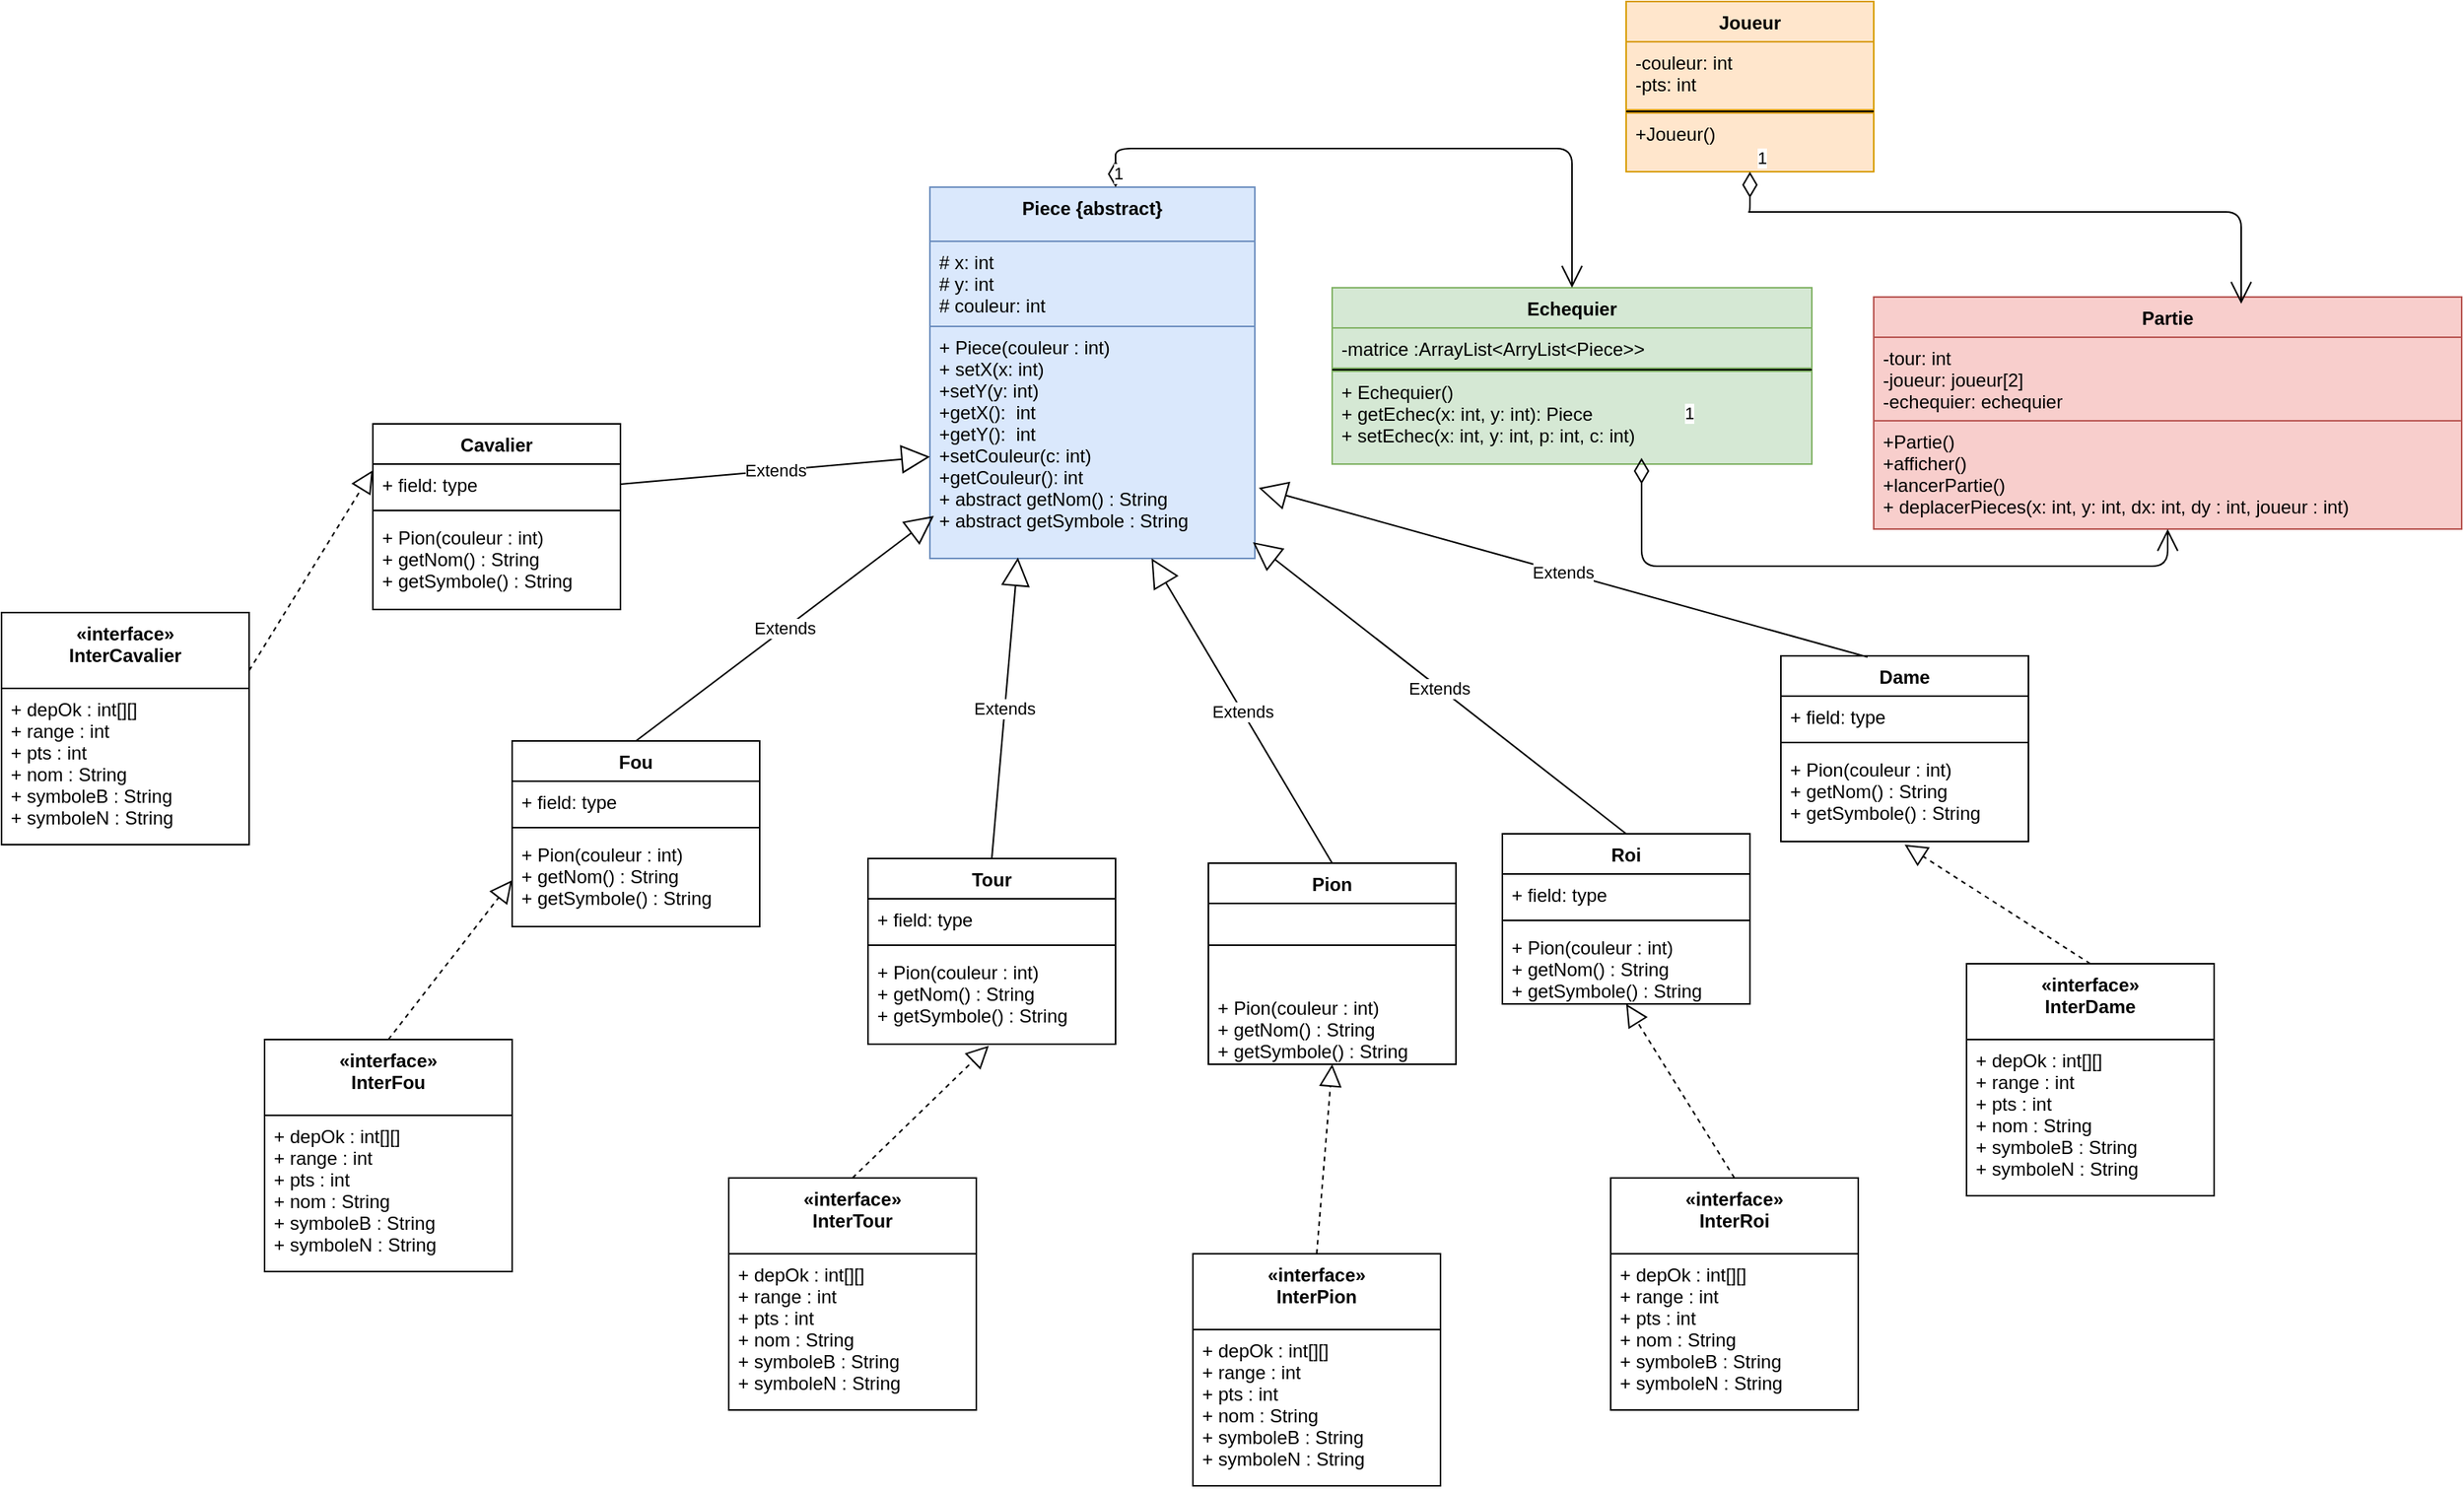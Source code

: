 <mxfile version="10.7.3" type="device"><diagram id="VFJ8gWH4KYKqr8V_xWAX" name="Page-1"><mxGraphModel dx="2950" dy="1240" grid="1" gridSize="10" guides="1" tooltips="1" connect="1" arrows="1" fold="1" page="1" pageScale="1" pageWidth="850" pageHeight="1100" math="0" shadow="0"><root><mxCell id="0"/><mxCell id="1" parent="0"/><mxCell id="o99wptSiuyqFiOINW1Ns-1" value="Piece {abstract}" style="swimlane;fontStyle=1;align=center;verticalAlign=top;childLayout=stackLayout;horizontal=1;startSize=35;horizontalStack=0;resizeParent=1;resizeParentMax=0;resizeLast=0;collapsible=1;marginBottom=0;fillColor=#dae8fc;strokeColor=#6c8ebf;" parent="1" vertex="1"><mxGeometry x="260" y="125" width="210" height="240" as="geometry"><mxRectangle x="300" y="175" width="60" height="26" as="alternateBounds"/></mxGeometry></mxCell><mxCell id="o99wptSiuyqFiOINW1Ns-2" value="# x: int&#xA;# y: int&#xA;# couleur: int" style="text;strokeColor=#6c8ebf;fillColor=#dae8fc;align=left;verticalAlign=top;spacingLeft=4;spacingRight=4;overflow=hidden;rotatable=0;points=[[0,0.5],[1,0.5]];portConstraint=eastwest;" parent="o99wptSiuyqFiOINW1Ns-1" vertex="1"><mxGeometry y="35" width="210" height="55" as="geometry"/></mxCell><mxCell id="o99wptSiuyqFiOINW1Ns-3" value="" style="line;strokeWidth=1;fillColor=#dae8fc;align=left;verticalAlign=middle;spacingTop=-1;spacingLeft=3;spacingRight=3;rotatable=0;labelPosition=right;points=[];portConstraint=eastwest;strokeColor=#6c8ebf;" parent="o99wptSiuyqFiOINW1Ns-1" vertex="1"><mxGeometry y="90" width="210" as="geometry"/></mxCell><mxCell id="o99wptSiuyqFiOINW1Ns-4" value="+ Piece(couleur : int)&#xA;+ setX(x: int)&#xA;+setY(y: int)&#xA;+getX():  int&#xA;+getY():  int&#xA;+setCouleur(c: int)&#xA;+getCouleur(): int&#xA;+ abstract getNom() : String&#xA;+ abstract getSymbole : String&#xA;" style="text;strokeColor=#6c8ebf;fillColor=#dae8fc;align=left;verticalAlign=top;spacingLeft=4;spacingRight=4;overflow=hidden;rotatable=0;points=[[0,0.5],[1,0.5]];portConstraint=eastwest;" parent="o99wptSiuyqFiOINW1Ns-1" vertex="1"><mxGeometry y="90" width="210" height="150" as="geometry"/></mxCell><mxCell id="o99wptSiuyqFiOINW1Ns-5" value="Echequier" style="swimlane;fontStyle=1;align=center;verticalAlign=top;childLayout=stackLayout;horizontal=1;startSize=26;horizontalStack=0;resizeParent=1;resizeParentMax=0;resizeLast=0;collapsible=1;marginBottom=0;fillColor=#d5e8d4;strokeColor=#82b366;" parent="1" vertex="1"><mxGeometry x="520" y="190" width="310" height="114" as="geometry"/></mxCell><mxCell id="o99wptSiuyqFiOINW1Ns-6" value="-matrice :ArrayList&lt;ArryList&lt;Piece&gt;&gt;" style="text;strokeColor=#82b366;fillColor=#d5e8d4;align=left;verticalAlign=top;spacingLeft=4;spacingRight=4;overflow=hidden;rotatable=0;points=[[0,0.5],[1,0.5]];portConstraint=eastwest;" parent="o99wptSiuyqFiOINW1Ns-5" vertex="1"><mxGeometry y="26" width="310" height="26" as="geometry"/></mxCell><mxCell id="o99wptSiuyqFiOINW1Ns-7" value="" style="line;strokeWidth=1;fillColor=none;align=left;verticalAlign=middle;spacingTop=-1;spacingLeft=3;spacingRight=3;rotatable=0;labelPosition=right;points=[];portConstraint=eastwest;" parent="o99wptSiuyqFiOINW1Ns-5" vertex="1"><mxGeometry y="52" width="310" height="2" as="geometry"/></mxCell><mxCell id="o99wptSiuyqFiOINW1Ns-8" value="+ Echequier()&#xA;+ getEchec(x: int, y: int): Piece&#xA;+ setEchec(x: int, y: int, p: int, c: int)&#xA;&#xA;&#xA;" style="text;strokeColor=#82b366;fillColor=#d5e8d4;align=left;verticalAlign=top;spacingLeft=4;spacingRight=4;overflow=hidden;rotatable=0;points=[[0,0.5],[1,0.5]];portConstraint=eastwest;" parent="o99wptSiuyqFiOINW1Ns-5" vertex="1"><mxGeometry y="54" width="310" height="60" as="geometry"/></mxCell><mxCell id="o99wptSiuyqFiOINW1Ns-9" value="Partie&#xA;" style="swimlane;fontStyle=1;align=center;verticalAlign=top;childLayout=stackLayout;horizontal=1;startSize=26;horizontalStack=0;resizeParent=1;resizeParentMax=0;resizeLast=0;collapsible=1;marginBottom=0;fillColor=#f8cecc;strokeColor=#b85450;" parent="1" vertex="1"><mxGeometry x="870" y="196" width="380" height="150" as="geometry"/></mxCell><mxCell id="o99wptSiuyqFiOINW1Ns-10" value="-tour: int&#xA;-joueur: joueur[2]&#xA;-echequier: echequier&#xA;" style="text;strokeColor=#b85450;fillColor=#f8cecc;align=left;verticalAlign=top;spacingLeft=4;spacingRight=4;overflow=hidden;rotatable=0;points=[[0,0.5],[1,0.5]];portConstraint=eastwest;" parent="o99wptSiuyqFiOINW1Ns-9" vertex="1"><mxGeometry y="26" width="380" height="54" as="geometry"/></mxCell><mxCell id="o99wptSiuyqFiOINW1Ns-11" value="" style="line;strokeWidth=1;fillColor=none;align=left;verticalAlign=middle;spacingTop=-1;spacingLeft=3;spacingRight=3;rotatable=0;labelPosition=right;points=[];portConstraint=eastwest;" parent="o99wptSiuyqFiOINW1Ns-9" vertex="1"><mxGeometry y="80" width="380" as="geometry"/></mxCell><mxCell id="o99wptSiuyqFiOINW1Ns-12" value="+Partie()&#xA;+afficher()&#xA;+lancerPartie()&#xA;+ deplacerPieces(x: int, y: int, dx: int, dy : int, joueur : int)&#xA;" style="text;strokeColor=#b85450;fillColor=#f8cecc;align=left;verticalAlign=top;spacingLeft=4;spacingRight=4;overflow=hidden;rotatable=0;points=[[0,0.5],[1,0.5]];portConstraint=eastwest;" parent="o99wptSiuyqFiOINW1Ns-9" vertex="1"><mxGeometry y="80" width="380" height="70" as="geometry"/></mxCell><mxCell id="o99wptSiuyqFiOINW1Ns-13" value="Joueur" style="swimlane;fontStyle=1;align=center;verticalAlign=top;childLayout=stackLayout;horizontal=1;startSize=26;horizontalStack=0;resizeParent=1;resizeParentMax=0;resizeLast=0;collapsible=1;marginBottom=0;fillColor=#ffe6cc;strokeColor=#d79b00;" parent="1" vertex="1"><mxGeometry x="710" y="5" width="160" height="110" as="geometry"/></mxCell><mxCell id="o99wptSiuyqFiOINW1Ns-14" value="-couleur: int&#xA;-pts: int&#xA;" style="text;strokeColor=#d79b00;fillColor=#ffe6cc;align=left;verticalAlign=top;spacingLeft=4;spacingRight=4;overflow=hidden;rotatable=0;points=[[0,0.5],[1,0.5]];portConstraint=eastwest;" parent="o99wptSiuyqFiOINW1Ns-13" vertex="1"><mxGeometry y="26" width="160" height="44" as="geometry"/></mxCell><mxCell id="o99wptSiuyqFiOINW1Ns-15" value="" style="line;strokeWidth=1;fillColor=none;align=left;verticalAlign=middle;spacingTop=-1;spacingLeft=3;spacingRight=3;rotatable=0;labelPosition=right;points=[];portConstraint=eastwest;" parent="o99wptSiuyqFiOINW1Ns-13" vertex="1"><mxGeometry y="70" width="160" height="2" as="geometry"/></mxCell><mxCell id="o99wptSiuyqFiOINW1Ns-16" value="+Joueur()" style="text;strokeColor=#d79b00;fillColor=#ffe6cc;align=left;verticalAlign=top;spacingLeft=4;spacingRight=4;overflow=hidden;rotatable=0;points=[[0,0.5],[1,0.5]];portConstraint=eastwest;" parent="o99wptSiuyqFiOINW1Ns-13" vertex="1"><mxGeometry y="72" width="160" height="38" as="geometry"/></mxCell><mxCell id="o99wptSiuyqFiOINW1Ns-17" value="Fou" style="swimlane;fontStyle=1;align=center;verticalAlign=top;childLayout=stackLayout;horizontal=1;startSize=26;horizontalStack=0;resizeParent=1;resizeParentMax=0;resizeLast=0;collapsible=1;marginBottom=0;" parent="1" vertex="1"><mxGeometry x="-10" y="483" width="160" height="120" as="geometry"/></mxCell><mxCell id="o99wptSiuyqFiOINW1Ns-18" value="+ field: type" style="text;strokeColor=none;fillColor=none;align=left;verticalAlign=top;spacingLeft=4;spacingRight=4;overflow=hidden;rotatable=0;points=[[0,0.5],[1,0.5]];portConstraint=eastwest;" parent="o99wptSiuyqFiOINW1Ns-17" vertex="1"><mxGeometry y="26" width="160" height="26" as="geometry"/></mxCell><mxCell id="o99wptSiuyqFiOINW1Ns-19" value="" style="line;strokeWidth=1;fillColor=none;align=left;verticalAlign=middle;spacingTop=-1;spacingLeft=3;spacingRight=3;rotatable=0;labelPosition=right;points=[];portConstraint=eastwest;" parent="o99wptSiuyqFiOINW1Ns-17" vertex="1"><mxGeometry y="52" width="160" height="8" as="geometry"/></mxCell><mxCell id="o99wptSiuyqFiOINW1Ns-20" value="+ Pion(couleur : int)&#xA;+ getNom() : String&#xA;+ getSymbole() : String&#xA;" style="text;strokeColor=none;fillColor=none;align=left;verticalAlign=top;spacingLeft=4;spacingRight=4;overflow=hidden;rotatable=0;points=[[0,0.5],[1,0.5]];portConstraint=eastwest;" parent="o99wptSiuyqFiOINW1Ns-17" vertex="1"><mxGeometry y="60" width="160" height="60" as="geometry"/></mxCell><mxCell id="o99wptSiuyqFiOINW1Ns-21" value="Tour&#xA;" style="swimlane;fontStyle=1;align=center;verticalAlign=top;childLayout=stackLayout;horizontal=1;startSize=26;horizontalStack=0;resizeParent=1;resizeParentMax=0;resizeLast=0;collapsible=1;marginBottom=0;" parent="1" vertex="1"><mxGeometry x="220" y="559" width="160" height="120" as="geometry"/></mxCell><mxCell id="o99wptSiuyqFiOINW1Ns-22" value="+ field: type" style="text;strokeColor=none;fillColor=none;align=left;verticalAlign=top;spacingLeft=4;spacingRight=4;overflow=hidden;rotatable=0;points=[[0,0.5],[1,0.5]];portConstraint=eastwest;" parent="o99wptSiuyqFiOINW1Ns-21" vertex="1"><mxGeometry y="26" width="160" height="26" as="geometry"/></mxCell><mxCell id="o99wptSiuyqFiOINW1Ns-23" value="" style="line;strokeWidth=1;fillColor=none;align=left;verticalAlign=middle;spacingTop=-1;spacingLeft=3;spacingRight=3;rotatable=0;labelPosition=right;points=[];portConstraint=eastwest;" parent="o99wptSiuyqFiOINW1Ns-21" vertex="1"><mxGeometry y="52" width="160" height="8" as="geometry"/></mxCell><mxCell id="o99wptSiuyqFiOINW1Ns-24" value="+ Pion(couleur : int)&#xA;+ getNom() : String&#xA;+ getSymbole() : String&#xA;" style="text;strokeColor=none;fillColor=none;align=left;verticalAlign=top;spacingLeft=4;spacingRight=4;overflow=hidden;rotatable=0;points=[[0,0.5],[1,0.5]];portConstraint=eastwest;" parent="o99wptSiuyqFiOINW1Ns-21" vertex="1"><mxGeometry y="60" width="160" height="60" as="geometry"/></mxCell><mxCell id="o99wptSiuyqFiOINW1Ns-25" value="Roi" style="swimlane;fontStyle=1;align=center;verticalAlign=top;childLayout=stackLayout;horizontal=1;startSize=26;horizontalStack=0;resizeParent=1;resizeParentMax=0;resizeLast=0;collapsible=1;marginBottom=0;" parent="1" vertex="1"><mxGeometry x="630" y="543" width="160" height="110" as="geometry"/></mxCell><mxCell id="o99wptSiuyqFiOINW1Ns-26" value="+ field: type" style="text;strokeColor=none;fillColor=none;align=left;verticalAlign=top;spacingLeft=4;spacingRight=4;overflow=hidden;rotatable=0;points=[[0,0.5],[1,0.5]];portConstraint=eastwest;" parent="o99wptSiuyqFiOINW1Ns-25" vertex="1"><mxGeometry y="26" width="160" height="26" as="geometry"/></mxCell><mxCell id="o99wptSiuyqFiOINW1Ns-27" value="" style="line;strokeWidth=1;fillColor=none;align=left;verticalAlign=middle;spacingTop=-1;spacingLeft=3;spacingRight=3;rotatable=0;labelPosition=right;points=[];portConstraint=eastwest;" parent="o99wptSiuyqFiOINW1Ns-25" vertex="1"><mxGeometry y="52" width="160" height="8" as="geometry"/></mxCell><mxCell id="o99wptSiuyqFiOINW1Ns-28" value="+ Pion(couleur : int)&#xA;+ getNom() : String&#xA;+ getSymbole() : String&#xA;" style="text;strokeColor=none;fillColor=none;align=left;verticalAlign=top;spacingLeft=4;spacingRight=4;overflow=hidden;rotatable=0;points=[[0,0.5],[1,0.5]];portConstraint=eastwest;" parent="o99wptSiuyqFiOINW1Ns-25" vertex="1"><mxGeometry y="60" width="160" height="50" as="geometry"/></mxCell><mxCell id="o99wptSiuyqFiOINW1Ns-29" value="Dame" style="swimlane;fontStyle=1;align=center;verticalAlign=top;childLayout=stackLayout;horizontal=1;startSize=26;horizontalStack=0;resizeParent=1;resizeParentMax=0;resizeLast=0;collapsible=1;marginBottom=0;" parent="1" vertex="1"><mxGeometry x="810" y="428" width="160" height="120" as="geometry"/></mxCell><mxCell id="o99wptSiuyqFiOINW1Ns-30" value="+ field: type" style="text;strokeColor=none;fillColor=none;align=left;verticalAlign=top;spacingLeft=4;spacingRight=4;overflow=hidden;rotatable=0;points=[[0,0.5],[1,0.5]];portConstraint=eastwest;" parent="o99wptSiuyqFiOINW1Ns-29" vertex="1"><mxGeometry y="26" width="160" height="26" as="geometry"/></mxCell><mxCell id="o99wptSiuyqFiOINW1Ns-31" value="" style="line;strokeWidth=1;fillColor=none;align=left;verticalAlign=middle;spacingTop=-1;spacingLeft=3;spacingRight=3;rotatable=0;labelPosition=right;points=[];portConstraint=eastwest;" parent="o99wptSiuyqFiOINW1Ns-29" vertex="1"><mxGeometry y="52" width="160" height="8" as="geometry"/></mxCell><mxCell id="o99wptSiuyqFiOINW1Ns-32" value="+ Pion(couleur : int)&#xA;+ getNom() : String&#xA;+ getSymbole() : String&#xA;" style="text;strokeColor=none;fillColor=none;align=left;verticalAlign=top;spacingLeft=4;spacingRight=4;overflow=hidden;rotatable=0;points=[[0,0.5],[1,0.5]];portConstraint=eastwest;" parent="o99wptSiuyqFiOINW1Ns-29" vertex="1"><mxGeometry y="60" width="160" height="60" as="geometry"/></mxCell><mxCell id="o99wptSiuyqFiOINW1Ns-33" value="Cavalier" style="swimlane;fontStyle=1;align=center;verticalAlign=top;childLayout=stackLayout;horizontal=1;startSize=26;horizontalStack=0;resizeParent=1;resizeParentMax=0;resizeLast=0;collapsible=1;marginBottom=0;" parent="1" vertex="1"><mxGeometry x="-100" y="278" width="160" height="120" as="geometry"/></mxCell><mxCell id="o99wptSiuyqFiOINW1Ns-34" value="+ field: type" style="text;strokeColor=none;fillColor=none;align=left;verticalAlign=top;spacingLeft=4;spacingRight=4;overflow=hidden;rotatable=0;points=[[0,0.5],[1,0.5]];portConstraint=eastwest;" parent="o99wptSiuyqFiOINW1Ns-33" vertex="1"><mxGeometry y="26" width="160" height="26" as="geometry"/></mxCell><mxCell id="o99wptSiuyqFiOINW1Ns-35" value="" style="line;strokeWidth=1;fillColor=none;align=left;verticalAlign=middle;spacingTop=-1;spacingLeft=3;spacingRight=3;rotatable=0;labelPosition=right;points=[];portConstraint=eastwest;" parent="o99wptSiuyqFiOINW1Ns-33" vertex="1"><mxGeometry y="52" width="160" height="8" as="geometry"/></mxCell><mxCell id="o99wptSiuyqFiOINW1Ns-36" value="+ Pion(couleur : int)&#xA;+ getNom() : String&#xA;+ getSymbole() : String&#xA;" style="text;strokeColor=none;fillColor=none;align=left;verticalAlign=top;spacingLeft=4;spacingRight=4;overflow=hidden;rotatable=0;points=[[0,0.5],[1,0.5]];portConstraint=eastwest;" parent="o99wptSiuyqFiOINW1Ns-33" vertex="1"><mxGeometry y="60" width="160" height="60" as="geometry"/></mxCell><mxCell id="o99wptSiuyqFiOINW1Ns-37" value="Pion" style="swimlane;fontStyle=1;align=center;verticalAlign=top;childLayout=stackLayout;horizontal=1;startSize=26;horizontalStack=0;resizeParent=1;resizeParentMax=0;resizeLast=0;collapsible=1;marginBottom=0;" parent="1" vertex="1"><mxGeometry x="440" y="562" width="160" height="130" as="geometry"/></mxCell><mxCell id="o99wptSiuyqFiOINW1Ns-39" value="" style="line;strokeWidth=1;fillColor=none;align=left;verticalAlign=middle;spacingTop=-1;spacingLeft=3;spacingRight=3;rotatable=0;labelPosition=right;points=[];portConstraint=eastwest;" parent="o99wptSiuyqFiOINW1Ns-37" vertex="1"><mxGeometry y="26" width="160" height="54" as="geometry"/></mxCell><mxCell id="o99wptSiuyqFiOINW1Ns-40" value="+ Pion(couleur : int)&#xA;+ getNom() : String&#xA;+ getSymbole() : String&#xA;" style="text;strokeColor=none;fillColor=none;align=left;verticalAlign=top;spacingLeft=4;spacingRight=4;overflow=hidden;rotatable=0;points=[[0,0.5],[1,0.5]];portConstraint=eastwest;" parent="o99wptSiuyqFiOINW1Ns-37" vertex="1"><mxGeometry y="80" width="160" height="50" as="geometry"/></mxCell><mxCell id="p1Dl6-u2gUVpNE184DZr-13" value="1" style="endArrow=open;html=1;endSize=12;startArrow=diamondThin;startSize=14;startFill=0;edgeStyle=orthogonalEdgeStyle;align=left;verticalAlign=bottom;entryX=0.625;entryY=0.029;entryDx=0;entryDy=0;entryPerimeter=0;exitX=0.5;exitY=1;exitDx=0;exitDy=0;" parent="1" source="o99wptSiuyqFiOINW1Ns-13" target="o99wptSiuyqFiOINW1Ns-9" edge="1"><mxGeometry x="-1" y="3" relative="1" as="geometry"><mxPoint x="800" y="140" as="sourcePoint"/><mxPoint x="960" y="140" as="targetPoint"/><Array as="points"><mxPoint x="789" y="141"/><mxPoint x="969" y="141"/></Array></mxGeometry></mxCell><mxCell id="yTEc1TYqVgAPv-d54Dot-1" value="Extends" style="endArrow=block;endSize=16;endFill=0;html=1;exitX=1;exitY=0.5;exitDx=0;exitDy=0;" parent="1" source="o99wptSiuyqFiOINW1Ns-34" target="o99wptSiuyqFiOINW1Ns-4" edge="1"><mxGeometry width="160" relative="1" as="geometry"><mxPoint x="150" y="400" as="sourcePoint"/><mxPoint x="310" y="400" as="targetPoint"/></mxGeometry></mxCell><mxCell id="yTEc1TYqVgAPv-d54Dot-2" value="Extends" style="endArrow=block;endSize=16;endFill=0;html=1;exitX=0.5;exitY=0;exitDx=0;exitDy=0;entryX=0.012;entryY=0.817;entryDx=0;entryDy=0;entryPerimeter=0;" parent="1" source="o99wptSiuyqFiOINW1Ns-17" target="o99wptSiuyqFiOINW1Ns-4" edge="1"><mxGeometry width="160" relative="1" as="geometry"><mxPoint x="100" y="435.5" as="sourcePoint"/><mxPoint x="210" y="410.115" as="targetPoint"/></mxGeometry></mxCell><mxCell id="yTEc1TYqVgAPv-d54Dot-3" value="Extends" style="endArrow=block;endSize=16;endFill=0;html=1;entryX=0.271;entryY=0.996;entryDx=0;entryDy=0;entryPerimeter=0;exitX=0.5;exitY=0;exitDx=0;exitDy=0;" parent="1" source="o99wptSiuyqFiOINW1Ns-21" target="o99wptSiuyqFiOINW1Ns-4" edge="1"><mxGeometry width="160" relative="1" as="geometry"><mxPoint x="330" y="465" as="sourcePoint"/><mxPoint x="382" y="353.5" as="targetPoint"/></mxGeometry></mxCell><mxCell id="yTEc1TYqVgAPv-d54Dot-4" value="Extends" style="endArrow=block;endSize=16;endFill=0;html=1;entryX=0.682;entryY=1;entryDx=0;entryDy=0;entryPerimeter=0;exitX=0.5;exitY=0;exitDx=0;exitDy=0;" parent="1" source="o99wptSiuyqFiOINW1Ns-37" target="o99wptSiuyqFiOINW1Ns-4" edge="1"><mxGeometry width="160" relative="1" as="geometry"><mxPoint x="530" y="452" as="sourcePoint"/><mxPoint x="536" y="370" as="targetPoint"/></mxGeometry></mxCell><mxCell id="yTEc1TYqVgAPv-d54Dot-5" value="Extends" style="endArrow=block;endSize=16;endFill=0;html=1;entryX=0.994;entryY=0.93;entryDx=0;entryDy=0;entryPerimeter=0;exitX=0.5;exitY=0;exitDx=0;exitDy=0;" parent="1" source="o99wptSiuyqFiOINW1Ns-25" target="o99wptSiuyqFiOINW1Ns-4" edge="1"><mxGeometry width="160" relative="1" as="geometry"><mxPoint x="590" y="428.5" as="sourcePoint"/><mxPoint x="596" y="346.5" as="targetPoint"/></mxGeometry></mxCell><mxCell id="yTEc1TYqVgAPv-d54Dot-6" value="Extends" style="endArrow=block;endSize=16;endFill=0;html=1;entryX=1.012;entryY=0.696;entryDx=0;entryDy=0;entryPerimeter=0;exitX=0.35;exitY=0.006;exitDx=0;exitDy=0;exitPerimeter=0;" parent="1" source="o99wptSiuyqFiOINW1Ns-29" target="o99wptSiuyqFiOINW1Ns-4" edge="1"><mxGeometry width="160" relative="1" as="geometry"><mxPoint x="700" y="482" as="sourcePoint"/><mxPoint x="706" y="400" as="targetPoint"/></mxGeometry></mxCell><mxCell id="yTEc1TYqVgAPv-d54Dot-7" value="«interface»&#xA;InterRoi" style="swimlane;fontStyle=1;align=center;verticalAlign=top;childLayout=stackLayout;horizontal=1;startSize=49;horizontalStack=0;resizeParent=1;resizeParentMax=0;resizeLast=0;collapsible=1;marginBottom=0;" parent="1" vertex="1"><mxGeometry x="700" y="765.5" width="160" height="150" as="geometry"><mxRectangle x="460" y="710" width="90" height="26" as="alternateBounds"/></mxGeometry></mxCell><mxCell id="yTEc1TYqVgAPv-d54Dot-8" value="+ depOk : int[][]&#xA;+ range : int&#xA;+ pts : int&#xA;+ nom : String&#xA;+ symboleB : String&#xA;+ symboleN : String&#xA;&#xA;" style="text;strokeColor=none;fillColor=none;align=left;verticalAlign=top;spacingLeft=4;spacingRight=4;overflow=hidden;rotatable=0;points=[[0,0.5],[1,0.5]];portConstraint=eastwest;" parent="yTEc1TYqVgAPv-d54Dot-7" vertex="1"><mxGeometry y="49" width="160" height="101" as="geometry"/></mxCell><mxCell id="yTEc1TYqVgAPv-d54Dot-52" value="«interface»&#xA;InterDame" style="swimlane;fontStyle=1;align=center;verticalAlign=top;childLayout=stackLayout;horizontal=1;startSize=49;horizontalStack=0;resizeParent=1;resizeParentMax=0;resizeLast=0;collapsible=1;marginBottom=0;" parent="1" vertex="1"><mxGeometry x="930" y="627" width="160" height="150" as="geometry"><mxRectangle x="460" y="710" width="90" height="26" as="alternateBounds"/></mxGeometry></mxCell><mxCell id="yTEc1TYqVgAPv-d54Dot-53" value="+ depOk : int[][]&#xA;+ range : int&#xA;+ pts : int&#xA;+ nom : String&#xA;+ symboleB : String&#xA;+ symboleN : String&#xA;&#xA;" style="text;strokeColor=none;fillColor=none;align=left;verticalAlign=top;spacingLeft=4;spacingRight=4;overflow=hidden;rotatable=0;points=[[0,0.5],[1,0.5]];portConstraint=eastwest;" parent="yTEc1TYqVgAPv-d54Dot-52" vertex="1"><mxGeometry y="49" width="160" height="101" as="geometry"/></mxCell><mxCell id="yTEc1TYqVgAPv-d54Dot-54" value="«interface»&#xA;InterPion" style="swimlane;fontStyle=1;align=center;verticalAlign=top;childLayout=stackLayout;horizontal=1;startSize=49;horizontalStack=0;resizeParent=1;resizeParentMax=0;resizeLast=0;collapsible=1;marginBottom=0;" parent="1" vertex="1"><mxGeometry x="430" y="814.5" width="160" height="150" as="geometry"><mxRectangle x="460" y="710" width="90" height="26" as="alternateBounds"/></mxGeometry></mxCell><mxCell id="yTEc1TYqVgAPv-d54Dot-55" value="+ depOk : int[][]&#xA;+ range : int&#xA;+ pts : int&#xA;+ nom : String&#xA;+ symboleB : String&#xA;+ symboleN : String&#xA;&#xA;" style="text;strokeColor=none;fillColor=none;align=left;verticalAlign=top;spacingLeft=4;spacingRight=4;overflow=hidden;rotatable=0;points=[[0,0.5],[1,0.5]];portConstraint=eastwest;" parent="yTEc1TYqVgAPv-d54Dot-54" vertex="1"><mxGeometry y="49" width="160" height="101" as="geometry"/></mxCell><mxCell id="yTEc1TYqVgAPv-d54Dot-56" value="«interface»&#xA;InterTour" style="swimlane;fontStyle=1;align=center;verticalAlign=top;childLayout=stackLayout;horizontal=1;startSize=49;horizontalStack=0;resizeParent=1;resizeParentMax=0;resizeLast=0;collapsible=1;marginBottom=0;" parent="1" vertex="1"><mxGeometry x="130" y="765.5" width="160" height="150" as="geometry"><mxRectangle x="460" y="710" width="90" height="26" as="alternateBounds"/></mxGeometry></mxCell><mxCell id="yTEc1TYqVgAPv-d54Dot-57" value="+ depOk : int[][]&#xA;+ range : int&#xA;+ pts : int&#xA;+ nom : String&#xA;+ symboleB : String&#xA;+ symboleN : String&#xA;&#xA;" style="text;strokeColor=none;fillColor=none;align=left;verticalAlign=top;spacingLeft=4;spacingRight=4;overflow=hidden;rotatable=0;points=[[0,0.5],[1,0.5]];portConstraint=eastwest;" parent="yTEc1TYqVgAPv-d54Dot-56" vertex="1"><mxGeometry y="49" width="160" height="101" as="geometry"/></mxCell><mxCell id="yTEc1TYqVgAPv-d54Dot-58" value="«interface»&#xA;InterFou" style="swimlane;fontStyle=1;align=center;verticalAlign=top;childLayout=stackLayout;horizontal=1;startSize=49;horizontalStack=0;resizeParent=1;resizeParentMax=0;resizeLast=0;collapsible=1;marginBottom=0;" parent="1" vertex="1"><mxGeometry x="-170" y="676" width="160" height="150" as="geometry"><mxRectangle x="460" y="710" width="90" height="26" as="alternateBounds"/></mxGeometry></mxCell><mxCell id="yTEc1TYqVgAPv-d54Dot-59" value="+ depOk : int[][]&#xA;+ range : int&#xA;+ pts : int&#xA;+ nom : String&#xA;+ symboleB : String&#xA;+ symboleN : String&#xA;&#xA;" style="text;strokeColor=none;fillColor=none;align=left;verticalAlign=top;spacingLeft=4;spacingRight=4;overflow=hidden;rotatable=0;points=[[0,0.5],[1,0.5]];portConstraint=eastwest;" parent="yTEc1TYqVgAPv-d54Dot-58" vertex="1"><mxGeometry y="49" width="160" height="101" as="geometry"/></mxCell><mxCell id="yTEc1TYqVgAPv-d54Dot-60" value="«interface»&#xA;InterCavalier" style="swimlane;fontStyle=1;align=center;verticalAlign=top;childLayout=stackLayout;horizontal=1;startSize=49;horizontalStack=0;resizeParent=1;resizeParentMax=0;resizeLast=0;collapsible=1;marginBottom=0;" parent="1" vertex="1"><mxGeometry x="-340" y="400" width="160" height="150" as="geometry"><mxRectangle x="460" y="710" width="90" height="26" as="alternateBounds"/></mxGeometry></mxCell><mxCell id="yTEc1TYqVgAPv-d54Dot-61" value="+ depOk : int[][]&#xA;+ range : int&#xA;+ pts : int&#xA;+ nom : String&#xA;+ symboleB : String&#xA;+ symboleN : String&#xA;&#xA;" style="text;strokeColor=none;fillColor=none;align=left;verticalAlign=top;spacingLeft=4;spacingRight=4;overflow=hidden;rotatable=0;points=[[0,0.5],[1,0.5]];portConstraint=eastwest;" parent="yTEc1TYqVgAPv-d54Dot-60" vertex="1"><mxGeometry y="49" width="160" height="101" as="geometry"/></mxCell><mxCell id="yTEc1TYqVgAPv-d54Dot-64" value="" style="endArrow=block;dashed=1;endFill=0;endSize=12;html=1;entryX=0;entryY=0.25;entryDx=0;entryDy=0;exitX=1;exitY=0.25;exitDx=0;exitDy=0;" parent="1" source="yTEc1TYqVgAPv-d54Dot-60" target="o99wptSiuyqFiOINW1Ns-33" edge="1"><mxGeometry width="160" relative="1" as="geometry"><mxPoint x="-320" y="310" as="sourcePoint"/><mxPoint x="-160" y="310" as="targetPoint"/></mxGeometry></mxCell><mxCell id="yTEc1TYqVgAPv-d54Dot-65" value="" style="endArrow=block;dashed=1;endFill=0;endSize=12;html=1;entryX=0;entryY=0.5;entryDx=0;entryDy=0;exitX=0.5;exitY=0;exitDx=0;exitDy=0;" parent="1" source="yTEc1TYqVgAPv-d54Dot-58" target="o99wptSiuyqFiOINW1Ns-20" edge="1"><mxGeometry width="160" relative="1" as="geometry"><mxPoint x="-210" y="568.5" as="sourcePoint"/><mxPoint x="-50" y="568.5" as="targetPoint"/></mxGeometry></mxCell><mxCell id="yTEc1TYqVgAPv-d54Dot-66" value="" style="endArrow=block;dashed=1;endFill=0;endSize=12;html=1;exitX=0.5;exitY=0;exitDx=0;exitDy=0;entryX=0.488;entryY=1.017;entryDx=0;entryDy=0;entryPerimeter=0;" parent="1" source="yTEc1TYqVgAPv-d54Dot-56" target="o99wptSiuyqFiOINW1Ns-24" edge="1"><mxGeometry width="160" relative="1" as="geometry"><mxPoint x="40" y="701.0" as="sourcePoint"/><mxPoint x="300" y="710" as="targetPoint"/></mxGeometry></mxCell><mxCell id="yTEc1TYqVgAPv-d54Dot-67" value="" style="endArrow=block;dashed=1;endFill=0;endSize=12;html=1;exitX=0.5;exitY=0;exitDx=0;exitDy=0;entryX=0.5;entryY=1;entryDx=0;entryDy=0;" parent="1" source="yTEc1TYqVgAPv-d54Dot-54" target="o99wptSiuyqFiOINW1Ns-37" edge="1"><mxGeometry width="160" relative="1" as="geometry"><mxPoint x="420" y="752.5" as="sourcePoint"/><mxPoint x="580" y="752.5" as="targetPoint"/></mxGeometry></mxCell><mxCell id="yTEc1TYqVgAPv-d54Dot-68" value="" style="endArrow=block;dashed=1;endFill=0;endSize=12;html=1;exitX=0.5;exitY=0;exitDx=0;exitDy=0;entryX=0.5;entryY=1;entryDx=0;entryDy=0;" parent="1" source="yTEc1TYqVgAPv-d54Dot-7" target="o99wptSiuyqFiOINW1Ns-25" edge="1"><mxGeometry width="160" relative="1" as="geometry"><mxPoint x="660" y="708.5" as="sourcePoint"/><mxPoint x="820" y="708.5" as="targetPoint"/></mxGeometry></mxCell><mxCell id="yTEc1TYqVgAPv-d54Dot-69" value="" style="endArrow=block;dashed=1;endFill=0;endSize=12;html=1;exitX=0.5;exitY=0;exitDx=0;exitDy=0;entryX=0.5;entryY=1.033;entryDx=0;entryDy=0;entryPerimeter=0;" parent="1" source="yTEc1TYqVgAPv-d54Dot-52" target="o99wptSiuyqFiOINW1Ns-32" edge="1"><mxGeometry width="160" relative="1" as="geometry"><mxPoint x="890" y="595" as="sourcePoint"/><mxPoint x="1050.0" y="595" as="targetPoint"/></mxGeometry></mxCell><mxCell id="peSVg2w5KilVJFPck21v-7" value="1" style="endArrow=open;html=1;endSize=12;startArrow=diamondThin;startSize=14;startFill=0;edgeStyle=orthogonalEdgeStyle;align=left;verticalAlign=bottom;entryX=0.5;entryY=0;entryDx=0;entryDy=0;" edge="1" parent="1" source="o99wptSiuyqFiOINW1Ns-1" target="o99wptSiuyqFiOINW1Ns-5"><mxGeometry x="-1" y="3" relative="1" as="geometry"><mxPoint x="380" y="40" as="sourcePoint"/><mxPoint x="540" y="40" as="targetPoint"/><Array as="points"><mxPoint x="380" y="100"/><mxPoint x="675" y="100"/></Array></mxGeometry></mxCell><mxCell id="peSVg2w5KilVJFPck21v-8" value="1" style="endArrow=open;html=1;endSize=12;startArrow=diamondThin;startSize=14;startFill=0;edgeStyle=orthogonalEdgeStyle;align=left;verticalAlign=bottom;entryX=0.5;entryY=1;entryDx=0;entryDy=0;exitX=0.645;exitY=0.933;exitDx=0;exitDy=0;exitPerimeter=0;" edge="1" parent="1" source="o99wptSiuyqFiOINW1Ns-8" target="o99wptSiuyqFiOINW1Ns-9"><mxGeometry x="-0.555" y="90" relative="1" as="geometry"><mxPoint x="720" y="346" as="sourcePoint"/><mxPoint x="930" y="370" as="targetPoint"/><Array as="points"><mxPoint x="720" y="370"/><mxPoint x="1060" y="370"/></Array><mxPoint as="offset"/></mxGeometry></mxCell></root></mxGraphModel></diagram></mxfile>
